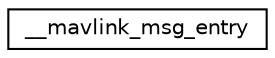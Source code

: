 digraph "Graphical Class Hierarchy"
{
  edge [fontname="Helvetica",fontsize="10",labelfontname="Helvetica",labelfontsize="10"];
  node [fontname="Helvetica",fontsize="10",shape=record];
  rankdir="LR";
  Node0 [label="__mavlink_msg_entry",height=0.2,width=0.4,color="black", fillcolor="white", style="filled",URL="$struct____mavlink__msg__entry.html"];
}
